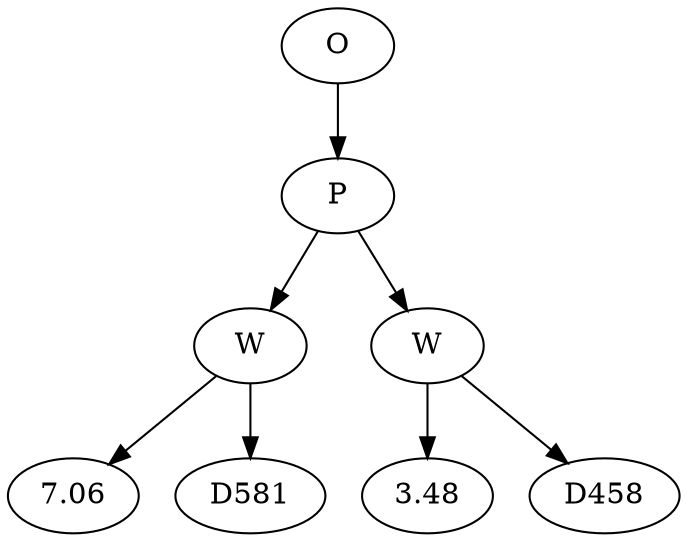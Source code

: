 // Tree
digraph {
	17680409 [label=O]
	17680410 [label=P]
	17680409 -> 17680410
	17680411 [label=W]
	17680410 -> 17680411
	17680412 [label=7.06]
	17680411 -> 17680412
	17680413 [label=D581]
	17680411 -> 17680413
	17680414 [label=W]
	17680410 -> 17680414
	17680415 [label=3.48]
	17680414 -> 17680415
	17680416 [label=D458]
	17680414 -> 17680416
}
